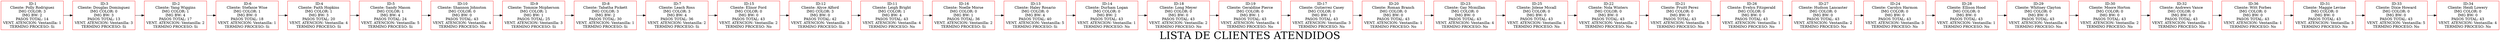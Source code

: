 digraph G { 
node[shape=box, color=red];
label="LISTA DE CLIENTES ATENDIDOS";
fontsize = 40;
nodo1523554304[label=" ID:1\nCliente: Polly Rodriguez\nIMG COLOR: 3\nIMG BW: 2\nPASOS TOTAL: 14\nVENT. ATENCION: Ventanilla: 1\nTERMINO PROCESO: Si"]
nodo1175962212[label=" ID:3\nCliente: Douglas Dominguez\nIMG COLOR: 0\nIMG BW: 3\nPASOS TOTAL: 13\nVENT. ATENCION: Ventanilla: 3\nTERMINO PROCESO: Si"]
nodo918221580[label=" ID:2\nCliente: Yang Wiggins\nIMG COLOR: 1\nIMG BW: 4\nPASOS TOTAL: 17\nVENT. ATENCION: Ventanilla: 2\nTERMINO PROCESO: Si"]
nodo2055281021[label=" ID:6\nCliente: Stefanie Wise\nIMG COLOR: 1\nIMG BW: 0\nPASOS TOTAL: 18\nVENT. ATENCION: Ventanilla: 1\nTERMINO PROCESO: Si"]
nodo1554547125[label=" ID:4\nCliente: Faith Hopkins\nIMG COLOR: 1\nIMG BW: 3\nPASOS TOTAL: 20\nVENT. ATENCION: Ventanilla: 4\nTERMINO PROCESO: Si"]
nodo617901222[label=" ID:5\nCliente: Sandy Mason\nIMG COLOR: 1\nIMG BW: 4\nPASOS TOTAL: 24\nVENT. ATENCION: Ventanilla: 5\nTERMINO PROCESO: Si"]
nodo1159190947[label=" ID:10\nCliente: Shannon Johnston\nIMG COLOR: 0\nIMG BW: 0\nPASOS TOTAL: 43\nVENT. ATENCION: Ventanilla: 4\nTERMINO PROCESO: No"]
nodo925858445[label=" ID:9\nCliente: Tommie Mcpherson\nIMG COLOR: 1\nIMG BW: 1\nPASOS TOTAL: 25\nVENT. ATENCION: Ventanilla: 3\nTERMINO PROCESO: Si"]
nodo798154996[label=" ID:8\nCliente: Tabatha Pickett\nIMG COLOR: 3\nIMG BW: 2\nPASOS TOTAL: 30\nVENT. ATENCION: Ventanilla: 1\nTERMINO PROCESO: Si"]
nodo681842940[label=" ID:7\nCliente: Leach Ross\nIMG COLOR: 3\nIMG BW: 4\nPASOS TOTAL: 36\nVENT. ATENCION: Ventanilla: 2\nTERMINO PROCESO: Si"]
nodo1392838282[label=" ID:15\nCliente: Elinor Ford\nIMG COLOR: 0\nIMG BW: 0\nPASOS TOTAL: 43\nVENT. ATENCION: Ventanilla: 2\nTERMINO PROCESO: No"]
nodo523429237[label=" ID:12\nCliente: Alyce Alford\nIMG COLOR: 3\nIMG BW: 0\nPASOS TOTAL: 42\nVENT. ATENCION: Ventanilla: 3\nTERMINO PROCESO: Si"]
nodo664740647[label=" ID:11\nCliente: Leigh Bright\nIMG COLOR: 1\nIMG BW: 4\nPASOS TOTAL: 43\nVENT. ATENCION: Ventanilla: 4\nTERMINO PROCESO: No"]
nodo804564176[label=" ID:16\nCliente: Noelle Morse\nIMG COLOR: 0\nIMG BW: 1\nPASOS TOTAL: 36\nVENT. ATENCION: Ventanilla: 2\nTERMINO PROCESO: Si"]
nodo1421795058[label=" ID:13\nCliente: Haley Rosario\nIMG COLOR: 0\nIMG BW: 4\nPASOS TOTAL: 40\nVENT. ATENCION: Ventanilla: 5\nTERMINO PROCESO: Si"]
nodo1555009629[label=" ID:14\nCliente: Durham Logan\nIMG COLOR: 0\nIMG BW: 2\nPASOS TOTAL: 43\nVENT. ATENCION: Ventanilla: 1\nTERMINO PROCESO: No"]
nodo41359092[label=" ID:18\nCliente: Long Meyer\nIMG COLOR: 0\nIMG BW: 0\nPASOS TOTAL: 43\nVENT. ATENCION: Ventanilla: 2\nTERMINO PROCESO: No"]
nodo149928006[label=" ID:19\nCliente: Geraldine Pierce\nIMG COLOR: 0\nIMG BW: 1\nPASOS TOTAL: 43\nVENT. ATENCION: Ventanilla: 4\nTERMINO PROCESO: No"]
nodo713338599[label=" ID:17\nCliente: Gutierrez Casey\nIMG COLOR: 0\nIMG BW: 1\nPASOS TOTAL: 43\nVENT. ATENCION: Ventanilla: 3\nTERMINO PROCESO: No"]
nodo668386784[label=" ID:20\nCliente: Roman Branch\nIMG COLOR: 0\nIMG BW: 0\nPASOS TOTAL: 43\nVENT. ATENCION: Ventanilla: 1\nTERMINO PROCESO: No"]
nodo1329552164[label=" ID:23\nCliente: Gay Mcmillan\nIMG COLOR: 0\nIMG BW: 0\nPASOS TOTAL: 43\nVENT. ATENCION: Ventanilla: 4\nTERMINO PROCESO: No"]
nodo363771819[label=" ID:25\nCliente: Jolene Mccall\nIMG COLOR: 0\nIMG BW: 0\nPASOS TOTAL: 43\nVENT. ATENCION: Ventanilla: 1\nTERMINO PROCESO: No"]
nodo2065951873[label=" ID:22\nCliente: Nola Winters\nIMG COLOR: 0\nIMG BW: 0\nPASOS TOTAL: 43\nVENT. ATENCION: Ventanilla: 2\nTERMINO PROCESO: No"]
nodo1791741888[label=" ID:21\nCliente: Pruitt Perez\nIMG COLOR: 0\nIMG BW: 0\nPASOS TOTAL: 43\nVENT. ATENCION: Ventanilla: 5\nTERMINO PROCESO: No"]
nodo1595428806[label=" ID:26\nCliente: Evelyn Fitzgerald\nIMG COLOR: 0\nIMG BW: 0\nPASOS TOTAL: 43\nVENT. ATENCION: Ventanilla: 1\nTERMINO PROCESO: No"]
nodo1072408673[label=" ID:27\nCliente: Hudson Lancaster\nIMG COLOR: 0\nIMG BW: 0\nPASOS TOTAL: 43\nVENT. ATENCION: Ventanilla: 2\nTERMINO PROCESO: No"]
nodo1531448569[label=" ID:24\nCliente: Carolyn Harmon\nIMG COLOR: 0\nIMG BW: 0\nPASOS TOTAL: 43\nVENT. ATENCION: Ventanilla: 3\nTERMINO PROCESO: No"]
nodo1867083167[label=" ID:28\nCliente: Ellison Hood\nIMG COLOR: 0\nIMG BW: 0\nPASOS TOTAL: 43\nVENT. ATENCION: Ventanilla: 1\nTERMINO PROCESO: No"]
nodo1915910607[label=" ID:29\nCliente: Whitney Clayton\nIMG COLOR: 0\nIMG BW: 0\nPASOS TOTAL: 43\nVENT. ATENCION: Ventanilla: 4\nTERMINO PROCESO: No"]
nodo284720968[label=" ID:30\nCliente: Moore Horton\nIMG COLOR: 0\nIMG BW: 0\nPASOS TOTAL: 43\nVENT. ATENCION: Ventanilla: 2\nTERMINO PROCESO: No"]
nodo443308702[label=" ID:32\nCliente: Andrews Vance\nIMG COLOR: 0\nIMG BW: 0\nPASOS TOTAL: 43\nVENT. ATENCION: Ventanilla: 1\nTERMINO PROCESO: No"]
nodo935044096[label=" ID:36\nCliente: Witt Forbes\nIMG COLOR: 0\nIMG BW: 0\nPASOS TOTAL: 43\nVENT. ATENCION: Ventanilla: 1\nTERMINO PROCESO: No"]
nodo396180261[label=" ID:31\nCliente: Maggie Levine\nIMG COLOR: 0\nIMG BW: 0\nPASOS TOTAL: 43\nVENT. ATENCION: Ventanilla: 3\nTERMINO PROCESO: No"]
nodo625576447[label=" ID:33\nCliente: Dixie Howard\nIMG COLOR: 0\nIMG BW: 0\nPASOS TOTAL: 43\nVENT. ATENCION: Ventanilla: 5\nTERMINO PROCESO: No"]
nodo1190654826[label=" ID:34\nCliente: Heidi Lowery\nIMG COLOR: 0\nIMG BW: 0\nPASOS TOTAL: 43\nVENT. ATENCION: Ventanilla: 4\nTERMINO PROCESO: No"]
nodo1523554304 -> nodo1175962212;
nodo1175962212 -> nodo918221580;
nodo918221580 -> nodo2055281021;
nodo2055281021 -> nodo1554547125;
nodo1554547125 -> nodo617901222;
nodo617901222 -> nodo1159190947;
nodo1159190947 -> nodo925858445;
nodo925858445 -> nodo798154996;
nodo798154996 -> nodo681842940;
nodo681842940 -> nodo1392838282;
nodo1392838282 -> nodo523429237;
nodo523429237 -> nodo664740647;
nodo664740647 -> nodo804564176;
nodo804564176 -> nodo1421795058;
nodo1421795058 -> nodo1555009629;
nodo1555009629 -> nodo41359092;
nodo41359092 -> nodo149928006;
nodo149928006 -> nodo713338599;
nodo713338599 -> nodo668386784;
nodo668386784 -> nodo1329552164;
nodo1329552164 -> nodo363771819;
nodo363771819 -> nodo2065951873;
nodo2065951873 -> nodo1791741888;
nodo1791741888 -> nodo1595428806;
nodo1595428806 -> nodo1072408673;
nodo1072408673 -> nodo1531448569;
nodo1531448569 -> nodo1867083167;
nodo1867083167 -> nodo1915910607;
nodo1915910607 -> nodo284720968;
nodo284720968 -> nodo443308702;
nodo443308702 -> nodo935044096;
nodo935044096 -> nodo396180261;
nodo396180261 -> nodo625576447;
nodo625576447 -> nodo1190654826;
rankdir=LR;
} 
